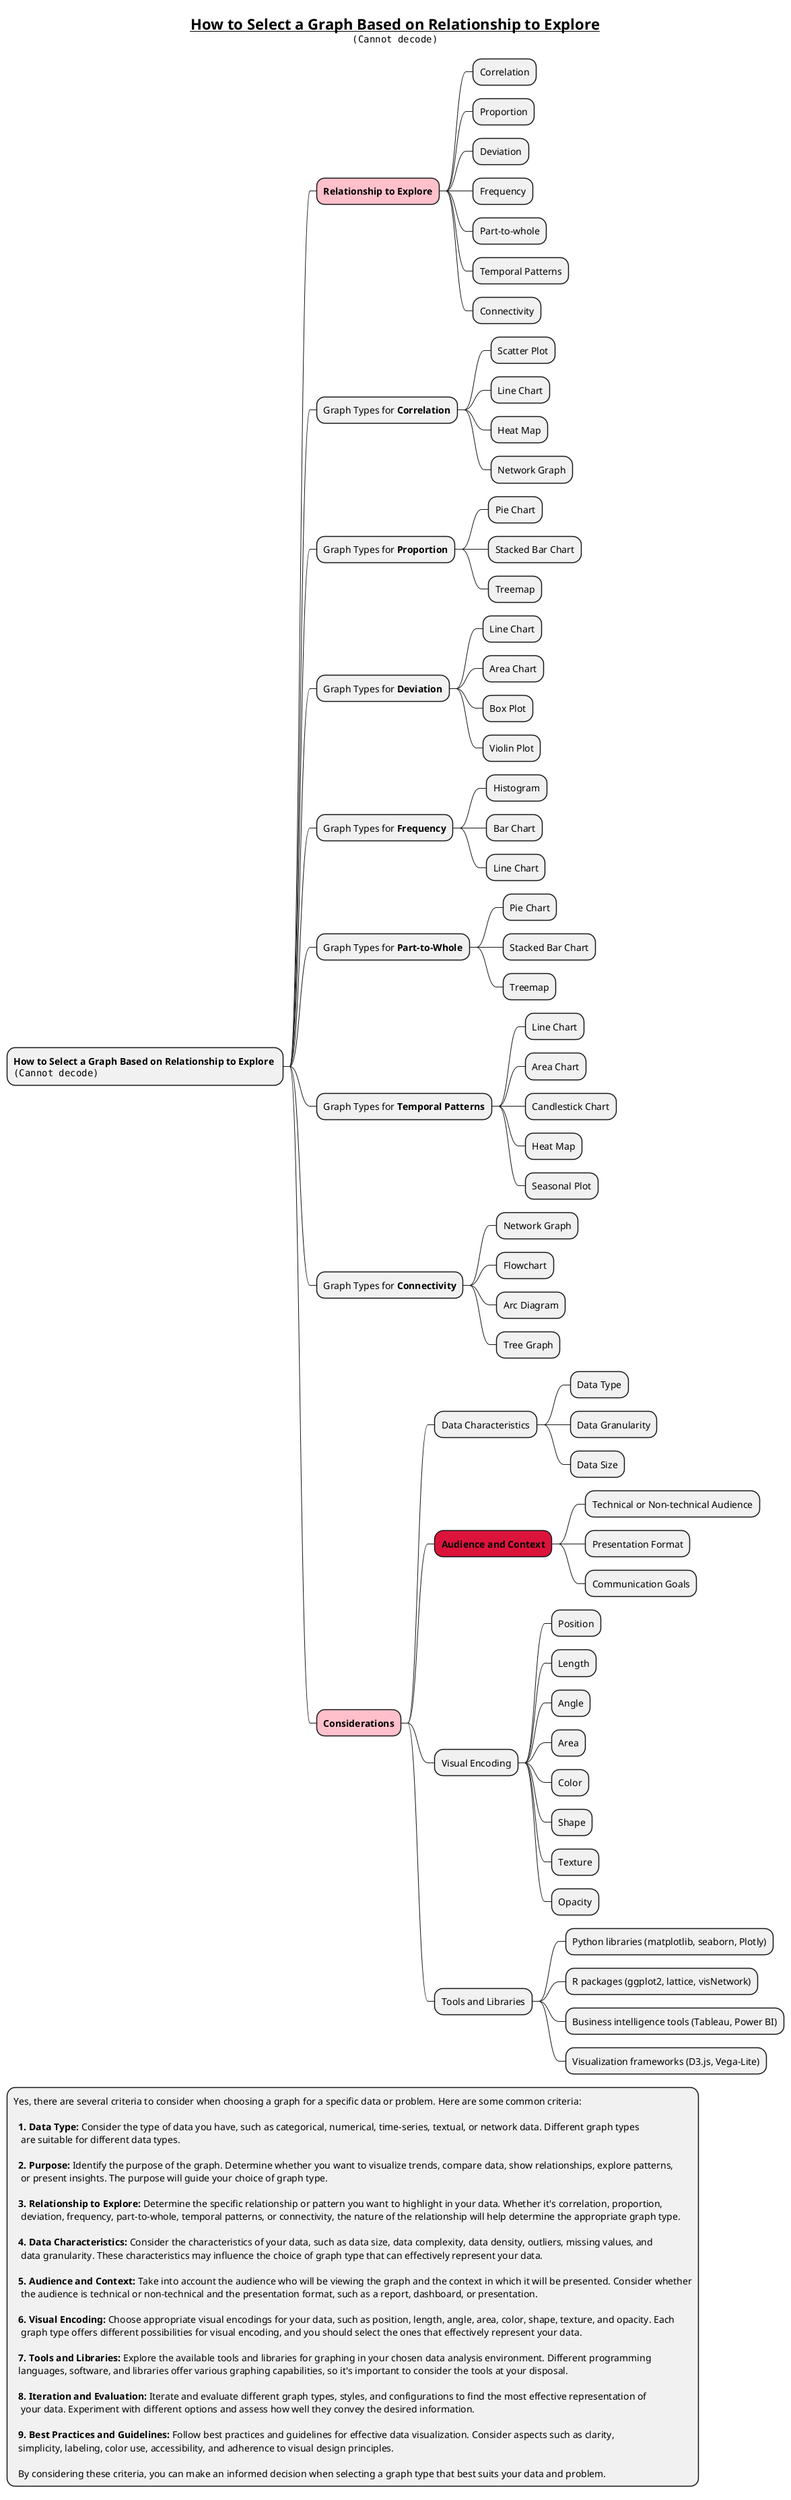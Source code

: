@startmindmap
title =__How to Select a Graph Based on Relationship to Explore__\n<img:images/img_1.png>

* **How to Select a Graph Based on Relationship to Explore** \n<img:images/img.png>
**[#pink] **Relationship to Explore**
*** Correlation
*** Proportion
*** Deviation
*** Frequency
*** Part-to-whole
*** Temporal Patterns
*** Connectivity

** Graph Types for **Correlation**
*** Scatter Plot
*** Line Chart
*** Heat Map
*** Network Graph

** Graph Types for **Proportion**
*** Pie Chart
*** Stacked Bar Chart
*** Treemap

** Graph Types for **Deviation**
*** Line Chart
*** Area Chart
*** Box Plot
*** Violin Plot

** Graph Types for **Frequency**
*** Histogram
*** Bar Chart
*** Line Chart

** Graph Types for **Part-to-Whole**
*** Pie Chart
*** Stacked Bar Chart
*** Treemap

** Graph Types for **Temporal Patterns**
*** Line Chart
*** Area Chart
*** Candlestick Chart
*** Heat Map
*** Seasonal Plot

** Graph Types for **Connectivity**
*** Network Graph
*** Flowchart
*** Arc Diagram
*** Tree Graph

**[#pink] **Considerations**
*** Data Characteristics
**** Data Type
**** Data Granularity
**** Data Size

***[#crimson] **Audience and Context**
**** Technical or Non-technical Audience
**** Presentation Format
**** Communication Goals

*** Visual Encoding
**** Position
**** Length
**** Angle
**** Area
**** Color
**** Shape
**** Texture
**** Opacity

*** Tools and Libraries
**** Python libraries (matplotlib, seaborn, Plotly)
**** R packages (ggplot2, lattice, visNetwork)
**** Business intelligence tools (Tableau, Power BI)
**** Visualization frameworks (D3.js, Vega-Lite)

*:Yes, there are several criteria to consider when choosing a graph for a specific data or problem. Here are some common criteria:

 ** 1. Data Type:** Consider the type of data you have, such as categorical, numerical, time-series, textual, or network data. Different graph types
   are suitable for different data types.

  **2. Purpose:** Identify the purpose of the graph. Determine whether you want to visualize trends, compare data, show relationships, explore patterns,
   or present insights. The purpose will guide your choice of graph type.

 ** 3. Relationship to Explore:** Determine the specific relationship or pattern you want to highlight in your data. Whether it's correlation, proportion,
   deviation, frequency, part-to-whole, temporal patterns, or connectivity, the nature of the relationship will help determine the appropriate graph type.

 ** 4. Data Characteristics:** Consider the characteristics of your data, such as data size, data complexity, data density, outliers, missing values, and
   data granularity. These characteristics may influence the choice of graph type that can effectively represent your data.

 ** 5. Audience and Context:** Take into account the audience who will be viewing the graph and the context in which it will be presented. Consider whether
   the audience is technical or non-technical and the presentation format, such as a report, dashboard, or presentation.

  **6. Visual Encoding:** Choose appropriate visual encodings for your data, such as position, length, angle, area, color, shape, texture, and opacity. Each
   graph type offers different possibilities for visual encoding, and you should select the ones that effectively represent your data.

 ** 7. Tools and Libraries:** Explore the available tools and libraries for graphing in your chosen data analysis environment. Different programming
  languages, software, and libraries offer various graphing capabilities, so it's important to consider the tools at your disposal.

 ** 8. Iteration and Evaluation:** Iterate and evaluate different graph types, styles, and configurations to find the most effective representation of
   your data. Experiment with different options and assess how well they convey the desired information.

  **9. Best Practices and Guidelines:** Follow best practices and guidelines for effective data visualization. Consider aspects such as clarity,
  simplicity, labeling, color use, accessibility, and adherence to visual design principles.

  By considering these criteria, you can make an informed decision when selecting a graph type that best suits your data and problem.;

@endmindmap
